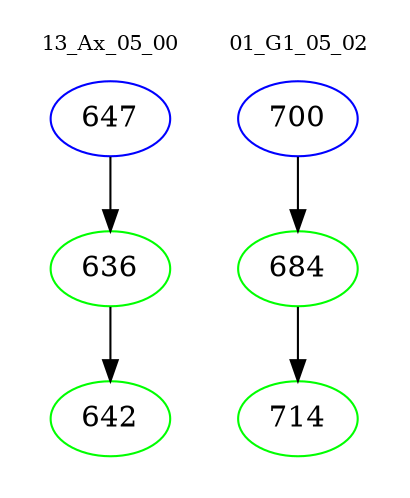 digraph{
subgraph cluster_0 {
color = white
label = "13_Ax_05_00";
fontsize=10;
T0_647 [label="647", color="blue"]
T0_647 -> T0_636 [color="black"]
T0_636 [label="636", color="green"]
T0_636 -> T0_642 [color="black"]
T0_642 [label="642", color="green"]
}
subgraph cluster_1 {
color = white
label = "01_G1_05_02";
fontsize=10;
T1_700 [label="700", color="blue"]
T1_700 -> T1_684 [color="black"]
T1_684 [label="684", color="green"]
T1_684 -> T1_714 [color="black"]
T1_714 [label="714", color="green"]
}
}
